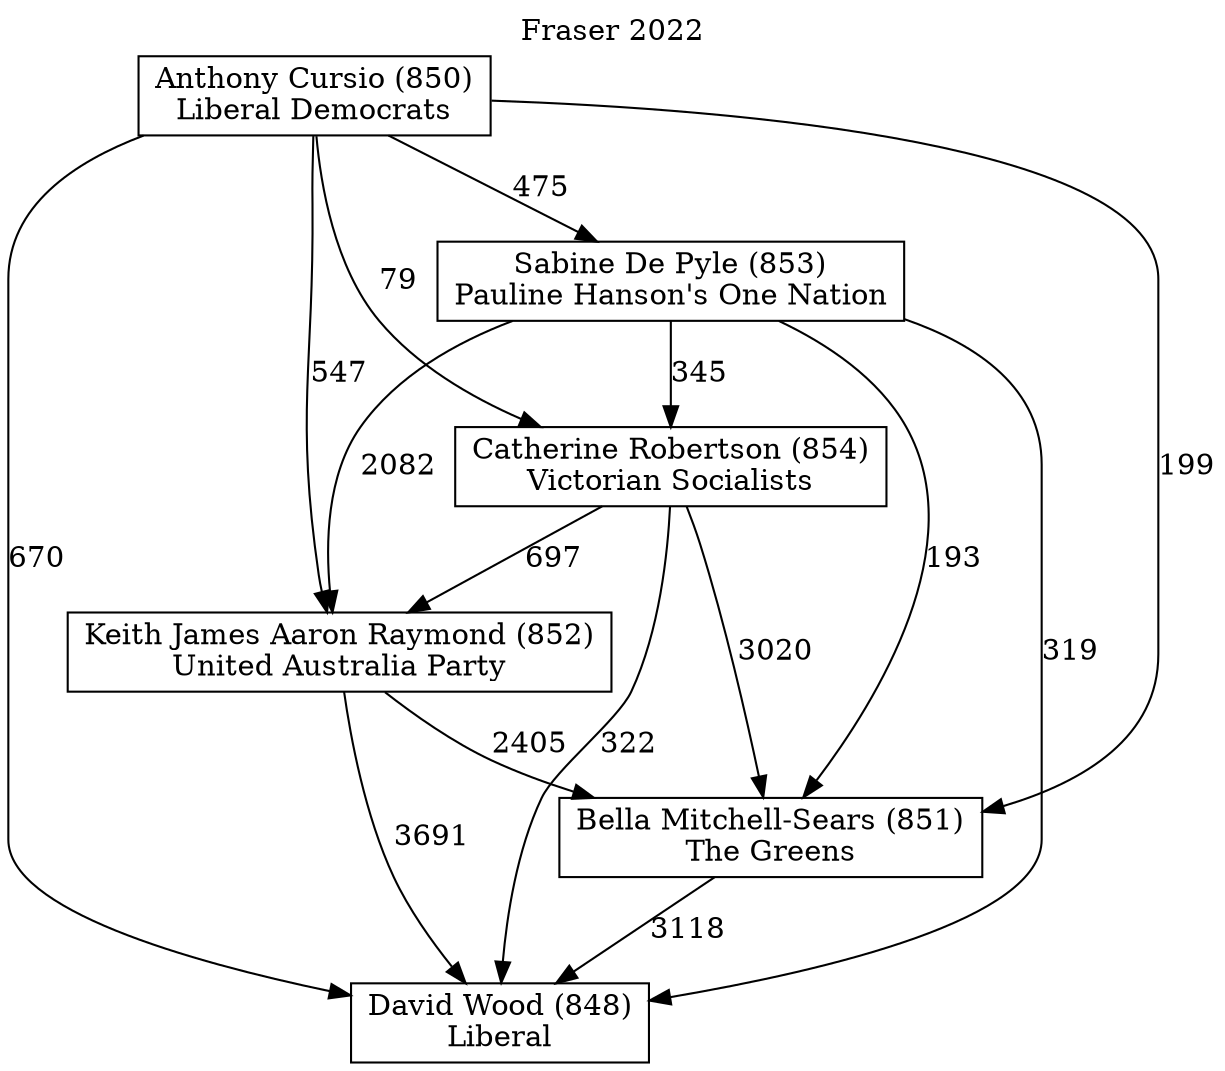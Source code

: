// House preference flow
digraph "David Wood (848)_Fraser_2022" {
	graph [label="Fraser 2022" labelloc=t mclimit=10]
	node [shape=box]
	"David Wood (848)" [label="David Wood (848)
Liberal"]
	"Bella Mitchell-Sears (851)" [label="Bella Mitchell-Sears (851)
The Greens"]
	"Keith James Aaron Raymond (852)" [label="Keith James Aaron Raymond (852)
United Australia Party"]
	"Catherine Robertson (854)" [label="Catherine Robertson (854)
Victorian Socialists"]
	"Sabine De Pyle (853)" [label="Sabine De Pyle (853)
Pauline Hanson's One Nation"]
	"Anthony Cursio (850)" [label="Anthony Cursio (850)
Liberal Democrats"]
	"Bella Mitchell-Sears (851)" -> "David Wood (848)" [label=3118]
	"Keith James Aaron Raymond (852)" -> "Bella Mitchell-Sears (851)" [label=2405]
	"Catherine Robertson (854)" -> "Keith James Aaron Raymond (852)" [label=697]
	"Sabine De Pyle (853)" -> "Catherine Robertson (854)" [label=345]
	"Anthony Cursio (850)" -> "Sabine De Pyle (853)" [label=475]
	"Keith James Aaron Raymond (852)" -> "David Wood (848)" [label=3691]
	"Catherine Robertson (854)" -> "David Wood (848)" [label=322]
	"Sabine De Pyle (853)" -> "David Wood (848)" [label=319]
	"Anthony Cursio (850)" -> "David Wood (848)" [label=670]
	"Anthony Cursio (850)" -> "Catherine Robertson (854)" [label=79]
	"Sabine De Pyle (853)" -> "Keith James Aaron Raymond (852)" [label=2082]
	"Anthony Cursio (850)" -> "Keith James Aaron Raymond (852)" [label=547]
	"Catherine Robertson (854)" -> "Bella Mitchell-Sears (851)" [label=3020]
	"Sabine De Pyle (853)" -> "Bella Mitchell-Sears (851)" [label=193]
	"Anthony Cursio (850)" -> "Bella Mitchell-Sears (851)" [label=199]
}
